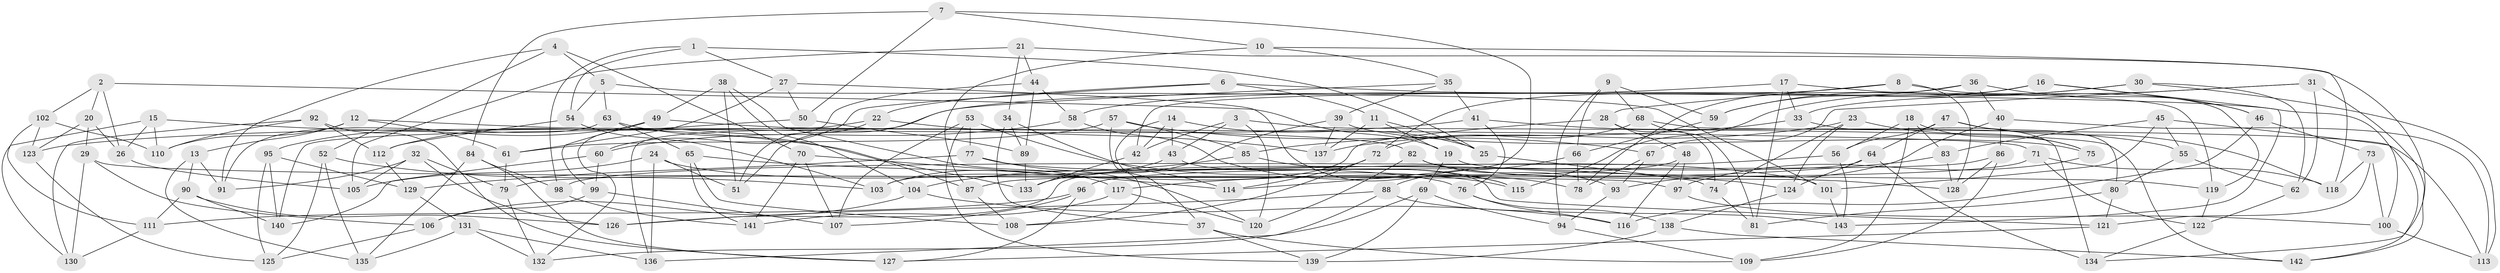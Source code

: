 // coarse degree distribution, {9: 0.07142857142857142, 8: 0.14285714285714285, 5: 0.09523809523809523, 13: 0.047619047619047616, 14: 0.023809523809523808, 17: 0.023809523809523808, 4: 0.11904761904761904, 11: 0.047619047619047616, 3: 0.14285714285714285, 12: 0.047619047619047616, 10: 0.07142857142857142, 6: 0.11904761904761904, 7: 0.047619047619047616}
// Generated by graph-tools (version 1.1) at 2025/20/03/04/25 18:20:52]
// undirected, 143 vertices, 286 edges
graph export_dot {
graph [start="1"]
  node [color=gray90,style=filled];
  1;
  2;
  3;
  4;
  5;
  6;
  7;
  8;
  9;
  10;
  11;
  12;
  13;
  14;
  15;
  16;
  17;
  18;
  19;
  20;
  21;
  22;
  23;
  24;
  25;
  26;
  27;
  28;
  29;
  30;
  31;
  32;
  33;
  34;
  35;
  36;
  37;
  38;
  39;
  40;
  41;
  42;
  43;
  44;
  45;
  46;
  47;
  48;
  49;
  50;
  51;
  52;
  53;
  54;
  55;
  56;
  57;
  58;
  59;
  60;
  61;
  62;
  63;
  64;
  65;
  66;
  67;
  68;
  69;
  70;
  71;
  72;
  73;
  74;
  75;
  76;
  77;
  78;
  79;
  80;
  81;
  82;
  83;
  84;
  85;
  86;
  87;
  88;
  89;
  90;
  91;
  92;
  93;
  94;
  95;
  96;
  97;
  98;
  99;
  100;
  101;
  102;
  103;
  104;
  105;
  106;
  107;
  108;
  109;
  110;
  111;
  112;
  113;
  114;
  115;
  116;
  117;
  118;
  119;
  120;
  121;
  122;
  123;
  124;
  125;
  126;
  127;
  128;
  129;
  130;
  131;
  132;
  133;
  134;
  135;
  136;
  137;
  138;
  139;
  140;
  141;
  142;
  143;
  1 -- 25;
  1 -- 98;
  1 -- 54;
  1 -- 27;
  2 -- 20;
  2 -- 102;
  2 -- 19;
  2 -- 26;
  3 -- 142;
  3 -- 120;
  3 -- 43;
  3 -- 42;
  4 -- 5;
  4 -- 91;
  4 -- 70;
  4 -- 52;
  5 -- 63;
  5 -- 54;
  5 -- 101;
  6 -- 11;
  6 -- 60;
  6 -- 22;
  6 -- 100;
  7 -- 84;
  7 -- 10;
  7 -- 50;
  7 -- 114;
  8 -- 28;
  8 -- 58;
  8 -- 119;
  8 -- 128;
  9 -- 66;
  9 -- 59;
  9 -- 68;
  9 -- 94;
  10 -- 118;
  10 -- 87;
  10 -- 35;
  11 -- 25;
  11 -- 137;
  11 -- 19;
  12 -- 13;
  12 -- 82;
  12 -- 61;
  12 -- 110;
  13 -- 90;
  13 -- 91;
  13 -- 135;
  14 -- 37;
  14 -- 25;
  14 -- 42;
  14 -- 43;
  15 -- 130;
  15 -- 133;
  15 -- 110;
  15 -- 26;
  16 -- 143;
  16 -- 59;
  16 -- 72;
  16 -- 46;
  17 -- 136;
  17 -- 81;
  17 -- 119;
  17 -- 33;
  18 -- 56;
  18 -- 83;
  18 -- 75;
  18 -- 109;
  19 -- 119;
  19 -- 69;
  20 -- 29;
  20 -- 26;
  20 -- 123;
  21 -- 134;
  21 -- 105;
  21 -- 34;
  21 -- 44;
  22 -- 51;
  22 -- 140;
  22 -- 137;
  23 -- 137;
  23 -- 75;
  23 -- 124;
  23 -- 74;
  24 -- 136;
  24 -- 105;
  24 -- 76;
  24 -- 51;
  25 -- 74;
  26 -- 105;
  27 -- 115;
  27 -- 50;
  27 -- 61;
  28 -- 103;
  28 -- 74;
  28 -- 48;
  29 -- 130;
  29 -- 97;
  29 -- 106;
  30 -- 59;
  30 -- 115;
  30 -- 113;
  30 -- 62;
  31 -- 142;
  31 -- 62;
  31 -- 33;
  31 -- 67;
  32 -- 105;
  32 -- 79;
  32 -- 91;
  32 -- 126;
  33 -- 85;
  33 -- 134;
  34 -- 114;
  34 -- 37;
  34 -- 89;
  35 -- 41;
  35 -- 39;
  35 -- 51;
  36 -- 46;
  36 -- 40;
  36 -- 78;
  36 -- 42;
  37 -- 139;
  37 -- 109;
  38 -- 49;
  38 -- 51;
  38 -- 104;
  38 -- 117;
  39 -- 137;
  39 -- 75;
  39 -- 133;
  40 -- 113;
  40 -- 93;
  40 -- 86;
  41 -- 123;
  41 -- 76;
  41 -- 55;
  42 -- 133;
  43 -- 103;
  43 -- 121;
  44 -- 132;
  44 -- 58;
  44 -- 89;
  45 -- 55;
  45 -- 101;
  45 -- 142;
  45 -- 83;
  46 -- 116;
  46 -- 73;
  47 -- 64;
  47 -- 80;
  47 -- 118;
  47 -- 56;
  48 -- 97;
  48 -- 79;
  48 -- 116;
  49 -- 95;
  49 -- 71;
  49 -- 99;
  50 -- 112;
  50 -- 89;
  52 -- 103;
  52 -- 125;
  52 -- 135;
  53 -- 115;
  53 -- 139;
  53 -- 107;
  53 -- 77;
  54 -- 112;
  54 -- 103;
  55 -- 80;
  55 -- 62;
  56 -- 143;
  56 -- 98;
  57 -- 108;
  57 -- 67;
  57 -- 61;
  57 -- 85;
  58 -- 60;
  58 -- 78;
  59 -- 66;
  60 -- 140;
  60 -- 99;
  61 -- 79;
  62 -- 122;
  63 -- 91;
  63 -- 87;
  63 -- 65;
  64 -- 126;
  64 -- 134;
  64 -- 124;
  65 -- 141;
  65 -- 124;
  65 -- 108;
  66 -- 88;
  66 -- 78;
  67 -- 93;
  67 -- 78;
  68 -- 113;
  68 -- 81;
  68 -- 72;
  69 -- 139;
  69 -- 94;
  69 -- 132;
  70 -- 114;
  70 -- 141;
  70 -- 107;
  71 -- 118;
  71 -- 122;
  71 -- 87;
  72 -- 114;
  72 -- 108;
  73 -- 121;
  73 -- 118;
  73 -- 100;
  74 -- 81;
  75 -- 97;
  76 -- 116;
  76 -- 138;
  77 -- 120;
  77 -- 129;
  77 -- 101;
  79 -- 132;
  80 -- 81;
  80 -- 121;
  82 -- 120;
  82 -- 128;
  82 -- 93;
  83 -- 128;
  83 -- 117;
  84 -- 98;
  84 -- 127;
  84 -- 135;
  85 -- 104;
  85 -- 115;
  86 -- 128;
  86 -- 96;
  86 -- 109;
  87 -- 108;
  88 -- 143;
  88 -- 126;
  88 -- 136;
  89 -- 133;
  90 -- 126;
  90 -- 140;
  90 -- 111;
  92 -- 112;
  92 -- 127;
  92 -- 110;
  92 -- 130;
  93 -- 94;
  94 -- 109;
  95 -- 140;
  95 -- 129;
  95 -- 125;
  96 -- 107;
  96 -- 127;
  96 -- 111;
  97 -- 100;
  98 -- 141;
  99 -- 107;
  99 -- 106;
  100 -- 113;
  101 -- 143;
  102 -- 110;
  102 -- 111;
  102 -- 123;
  104 -- 106;
  104 -- 116;
  106 -- 125;
  111 -- 130;
  112 -- 129;
  117 -- 141;
  117 -- 120;
  119 -- 122;
  121 -- 127;
  122 -- 134;
  123 -- 125;
  124 -- 138;
  129 -- 131;
  131 -- 135;
  131 -- 136;
  131 -- 132;
  138 -- 139;
  138 -- 142;
}
